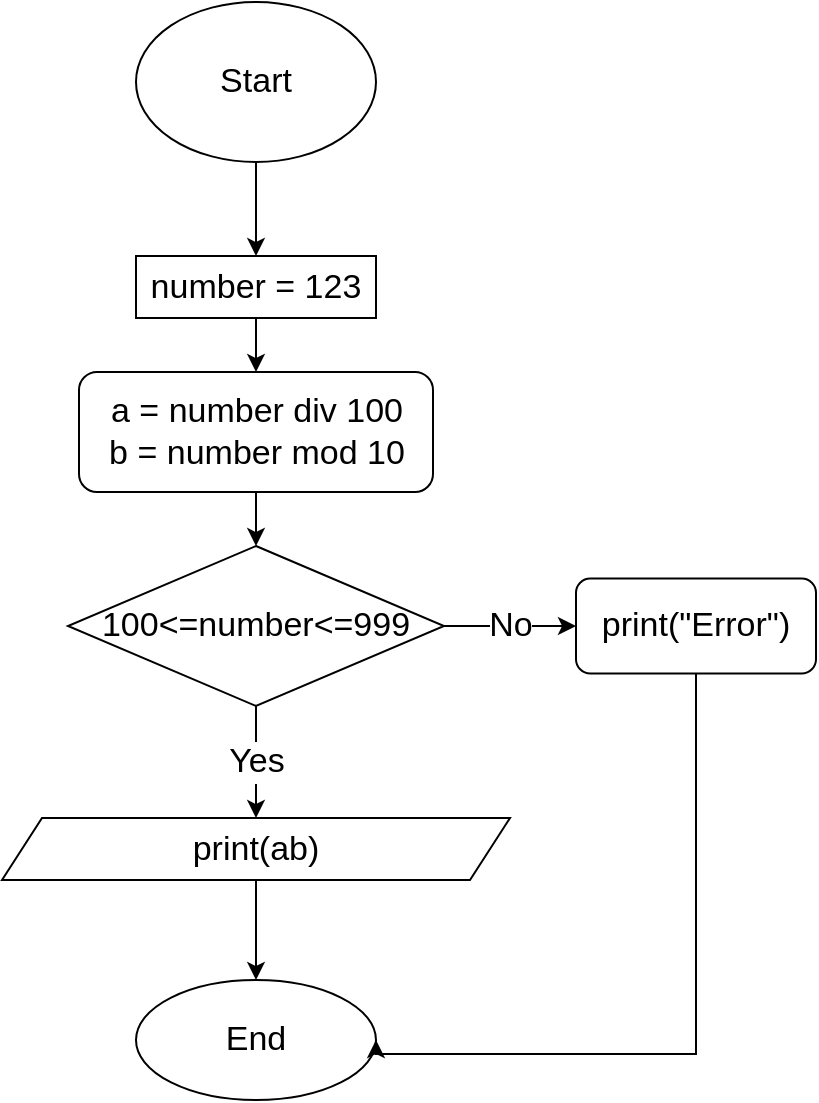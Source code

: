 <mxfile>
    <diagram id="DdIxO2sLN7_FBA1lfRQ9" name="Страница 1">
        <mxGraphModel dx="1381" dy="693" grid="0" gridSize="10" guides="1" tooltips="1" connect="1" arrows="1" fold="1" page="0" pageScale="1" pageWidth="827" pageHeight="1169" math="0" shadow="0">
            <root>
                <mxCell id="0"/>
                <mxCell id="1" parent="0"/>
                <mxCell id="4" value="" style="edgeStyle=none;html=1;fontSize=17;" parent="1" source="2" target="3" edge="1">
                    <mxGeometry relative="1" as="geometry"/>
                </mxCell>
                <mxCell id="2" value="Start" style="ellipse;whiteSpace=wrap;html=1;fontSize=17;" parent="1" vertex="1">
                    <mxGeometry x="340" y="59" width="120" height="80" as="geometry"/>
                </mxCell>
                <mxCell id="20" style="edgeStyle=none;html=1;exitX=0.5;exitY=1;exitDx=0;exitDy=0;entryX=0.5;entryY=0;entryDx=0;entryDy=0;" edge="1" parent="1" source="3" target="19">
                    <mxGeometry relative="1" as="geometry"/>
                </mxCell>
                <mxCell id="3" value="number = 123" style="whiteSpace=wrap;html=1;fontSize=17;" parent="1" vertex="1">
                    <mxGeometry x="340" y="186" width="120" height="31" as="geometry"/>
                </mxCell>
                <mxCell id="8" value="Yes" style="edgeStyle=none;html=1;exitX=0.5;exitY=1;exitDx=0;exitDy=0;entryX=0.5;entryY=0;entryDx=0;entryDy=0;fontSize=17;" parent="1" source="5" target="7" edge="1">
                    <mxGeometry relative="1" as="geometry"/>
                </mxCell>
                <mxCell id="14" value="No" style="edgeStyle=none;html=1;exitX=1;exitY=0.5;exitDx=0;exitDy=0;entryX=0;entryY=0.5;entryDx=0;entryDy=0;fontSize=17;" parent="1" source="5" target="13" edge="1">
                    <mxGeometry relative="1" as="geometry"/>
                </mxCell>
                <mxCell id="5" value="100&amp;lt;=number&amp;lt;=999" style="rhombus;whiteSpace=wrap;html=1;fontSize=17;" parent="1" vertex="1">
                    <mxGeometry x="306" y="331" width="188" height="80" as="geometry"/>
                </mxCell>
                <mxCell id="10" value="" style="edgeStyle=none;html=1;fontSize=17;" parent="1" source="7" target="9" edge="1">
                    <mxGeometry relative="1" as="geometry"/>
                </mxCell>
                <mxCell id="7" value="print(ab)" style="shape=parallelogram;perimeter=parallelogramPerimeter;whiteSpace=wrap;html=1;fixedSize=1;fontSize=17;" parent="1" vertex="1">
                    <mxGeometry x="273" y="467" width="254" height="31" as="geometry"/>
                </mxCell>
                <mxCell id="9" value="End" style="ellipse;whiteSpace=wrap;html=1;fontSize=17;" parent="1" vertex="1">
                    <mxGeometry x="340" y="548" width="120" height="60" as="geometry"/>
                </mxCell>
                <mxCell id="15" style="edgeStyle=elbowEdgeStyle;html=1;exitX=0.5;exitY=1;exitDx=0;exitDy=0;entryX=1;entryY=0.5;entryDx=0;entryDy=0;fontSize=17;elbow=vertical;rounded=0;" parent="1" source="13" target="9" edge="1">
                    <mxGeometry relative="1" as="geometry">
                        <Array as="points">
                            <mxPoint x="545" y="585"/>
                        </Array>
                    </mxGeometry>
                </mxCell>
                <mxCell id="13" value="print(&quot;Error&quot;)" style="rounded=1;whiteSpace=wrap;html=1;fontSize=17;" parent="1" vertex="1">
                    <mxGeometry x="560" y="347.25" width="120" height="47.5" as="geometry"/>
                </mxCell>
                <mxCell id="21" style="edgeStyle=none;html=1;exitX=0.5;exitY=1;exitDx=0;exitDy=0;entryX=0.5;entryY=0;entryDx=0;entryDy=0;" edge="1" parent="1" source="19" target="5">
                    <mxGeometry relative="1" as="geometry"/>
                </mxCell>
                <mxCell id="19" value="a = number div 100&lt;br style=&quot;font-size: 17px;&quot;&gt;b = number mod 10" style="rounded=1;whiteSpace=wrap;html=1;fontSize=17;" vertex="1" parent="1">
                    <mxGeometry x="311.5" y="244" width="177" height="60" as="geometry"/>
                </mxCell>
            </root>
        </mxGraphModel>
    </diagram>
</mxfile>